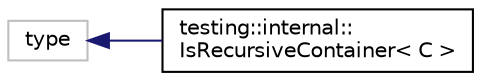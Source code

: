 digraph "Graphical Class Hierarchy"
{
 // INTERACTIVE_SVG=YES
 // LATEX_PDF_SIZE
  edge [fontname="Helvetica",fontsize="10",labelfontname="Helvetica",labelfontsize="10"];
  node [fontname="Helvetica",fontsize="10",shape=record];
  rankdir="LR";
  Node41 [label="type",height=0.2,width=0.4,color="grey75", fillcolor="white", style="filled",tooltip=" "];
  Node41 -> Node0 [dir="back",color="midnightblue",fontsize="10",style="solid",fontname="Helvetica"];
  Node0 [label="testing::internal::\lIsRecursiveContainer\< C \>",height=0.2,width=0.4,color="black", fillcolor="white", style="filled",URL="$dc/d29/structtesting_1_1internal_1_1_is_recursive_container.html",tooltip=" "];
}
